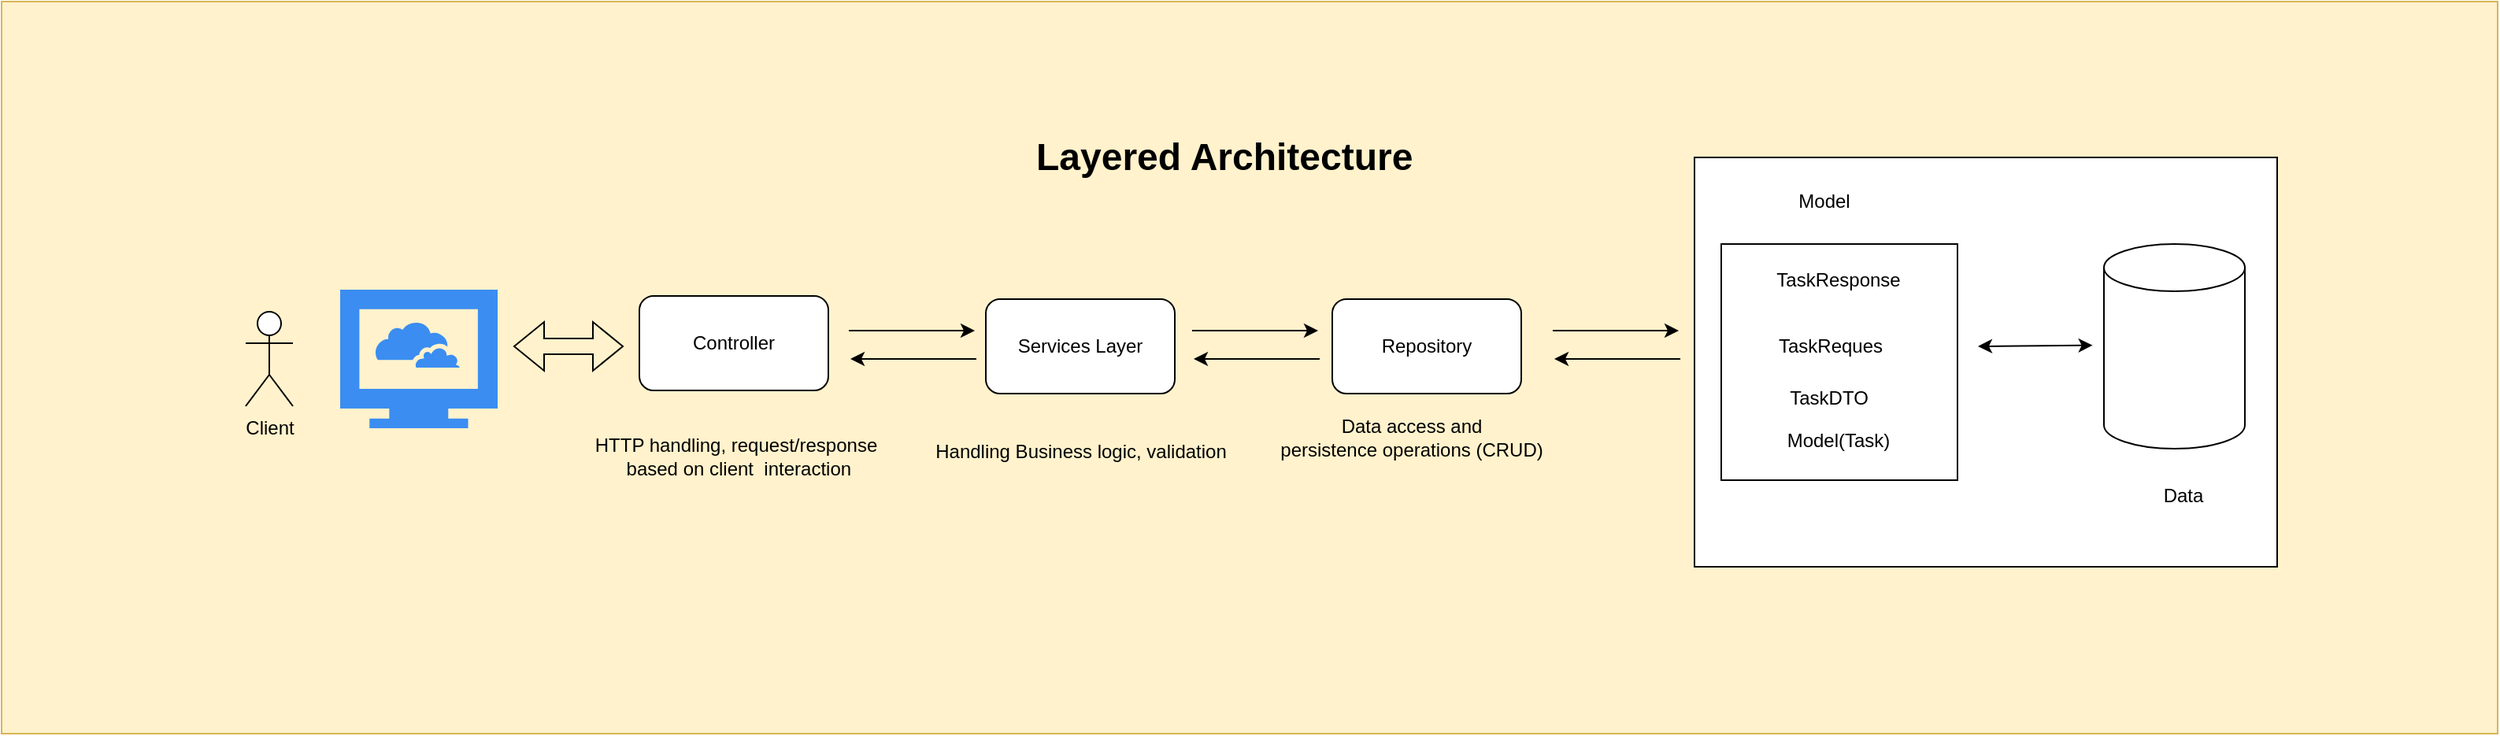 <mxfile version="27.0.6">
  <diagram name="Page-1" id="c9CXkg-E2NIcIehNP0WM">
    <mxGraphModel dx="2316" dy="1276" grid="1" gridSize="10" guides="1" tooltips="1" connect="1" arrows="1" fold="1" page="1" pageScale="1" pageWidth="1751" pageHeight="700" math="0" shadow="0">
      <root>
        <mxCell id="0" />
        <mxCell id="1" parent="0" />
        <mxCell id="vypfOGd2PMB8AFC3XnRP-30" value="" style="rounded=0;whiteSpace=wrap;html=1;fillColor=#fff2cc;strokeColor=#d6b656;" parent="1" vertex="1">
          <mxGeometry x="45" y="121" width="1585" height="465" as="geometry" />
        </mxCell>
        <mxCell id="vypfOGd2PMB8AFC3XnRP-21" value="" style="rounded=0;whiteSpace=wrap;html=1;" parent="1" vertex="1">
          <mxGeometry x="1120" y="220" width="370" height="260" as="geometry" />
        </mxCell>
        <mxCell id="vypfOGd2PMB8AFC3XnRP-8" value="" style="group;flipH=1;flipV=1;" parent="1" vertex="1" connectable="0">
          <mxGeometry x="1117" y="275" width="170" height="150" as="geometry" />
        </mxCell>
        <mxCell id="vypfOGd2PMB8AFC3XnRP-2" value="" style="whiteSpace=wrap;html=1;aspect=fixed;" parent="vypfOGd2PMB8AFC3XnRP-8" vertex="1">
          <mxGeometry x="20" width="150" height="150" as="geometry" />
        </mxCell>
        <mxCell id="vypfOGd2PMB8AFC3XnRP-4" value="Model(Task)" style="text;html=1;align=center;verticalAlign=middle;resizable=0;points=[];autosize=1;strokeColor=none;fillColor=none;" parent="vypfOGd2PMB8AFC3XnRP-8" vertex="1">
          <mxGeometry x="48.978" y="110" width="90" height="30" as="geometry" />
        </mxCell>
        <mxCell id="vypfOGd2PMB8AFC3XnRP-5" value="TaskDTO" style="text;html=1;align=center;verticalAlign=middle;resizable=0;points=[];autosize=1;strokeColor=none;fillColor=none;" parent="vypfOGd2PMB8AFC3XnRP-8" vertex="1">
          <mxGeometry x="52.819" y="82.5" width="70" height="30" as="geometry" />
        </mxCell>
        <mxCell id="vypfOGd2PMB8AFC3XnRP-6" value="TaskResponse&lt;div&gt;&lt;br&gt;&lt;/div&gt;" style="text;html=1;align=center;verticalAlign=middle;resizable=0;points=[];autosize=1;strokeColor=none;fillColor=none;" parent="vypfOGd2PMB8AFC3XnRP-8" vertex="1">
          <mxGeometry x="43.978" y="10" width="100" height="40" as="geometry" />
        </mxCell>
        <mxCell id="vypfOGd2PMB8AFC3XnRP-7" value="TaskReques" style="text;html=1;align=center;verticalAlign=middle;resizable=0;points=[];autosize=1;strokeColor=none;fillColor=none;" parent="vypfOGd2PMB8AFC3XnRP-8" vertex="1">
          <mxGeometry x="43.978" y="50" width="90" height="30" as="geometry" />
        </mxCell>
        <mxCell id="vypfOGd2PMB8AFC3XnRP-9" value="Repository" style="rounded=1;whiteSpace=wrap;html=1;" parent="1" vertex="1">
          <mxGeometry x="890" y="310" width="120" height="60" as="geometry" />
        </mxCell>
        <mxCell id="vypfOGd2PMB8AFC3XnRP-1" value="" style="shape=cylinder3;whiteSpace=wrap;html=1;boundedLbl=1;backgroundOutline=1;size=15;container=1;" parent="1" vertex="1">
          <mxGeometry x="1380" y="275" width="89.51" height="130" as="geometry" />
        </mxCell>
        <mxCell id="vypfOGd2PMB8AFC3XnRP-11" value="Data" style="text;html=1;align=center;verticalAlign=middle;resizable=0;points=[];autosize=1;strokeColor=none;fillColor=none;container=1;" parent="1" vertex="1">
          <mxGeometry x="1405" y="420" width="50" height="30" as="geometry" />
        </mxCell>
        <mxCell id="vypfOGd2PMB8AFC3XnRP-12" value="Controller" style="rounded=1;whiteSpace=wrap;html=1;" parent="1" vertex="1">
          <mxGeometry x="450" y="308" width="120" height="60" as="geometry" />
        </mxCell>
        <mxCell id="vypfOGd2PMB8AFC3XnRP-13" value="Services Layer" style="rounded=1;whiteSpace=wrap;html=1;" parent="1" vertex="1">
          <mxGeometry x="670" y="310" width="120" height="60" as="geometry" />
        </mxCell>
        <mxCell id="vypfOGd2PMB8AFC3XnRP-14" value="" style="endArrow=classic;html=1;rounded=0;" parent="1" edge="1">
          <mxGeometry width="50" height="50" relative="1" as="geometry">
            <mxPoint x="1030" y="330" as="sourcePoint" />
            <mxPoint x="1110" y="330" as="targetPoint" />
          </mxGeometry>
        </mxCell>
        <mxCell id="vypfOGd2PMB8AFC3XnRP-15" value="" style="endArrow=classic;html=1;rounded=0;" parent="1" edge="1">
          <mxGeometry width="50" height="50" relative="1" as="geometry">
            <mxPoint x="1111" y="348" as="sourcePoint" />
            <mxPoint x="1031" y="348" as="targetPoint" />
          </mxGeometry>
        </mxCell>
        <mxCell id="vypfOGd2PMB8AFC3XnRP-16" value="" style="endArrow=classic;html=1;rounded=0;" parent="1" edge="1">
          <mxGeometry width="50" height="50" relative="1" as="geometry">
            <mxPoint x="801" y="330" as="sourcePoint" />
            <mxPoint x="881" y="330" as="targetPoint" />
          </mxGeometry>
        </mxCell>
        <mxCell id="vypfOGd2PMB8AFC3XnRP-17" value="" style="endArrow=classic;html=1;rounded=0;" parent="1" edge="1">
          <mxGeometry width="50" height="50" relative="1" as="geometry">
            <mxPoint x="882" y="348" as="sourcePoint" />
            <mxPoint x="802" y="348" as="targetPoint" />
          </mxGeometry>
        </mxCell>
        <mxCell id="vypfOGd2PMB8AFC3XnRP-18" value="" style="endArrow=classic;html=1;rounded=0;" parent="1" edge="1">
          <mxGeometry width="50" height="50" relative="1" as="geometry">
            <mxPoint x="583" y="330" as="sourcePoint" />
            <mxPoint x="663" y="330" as="targetPoint" />
          </mxGeometry>
        </mxCell>
        <mxCell id="vypfOGd2PMB8AFC3XnRP-19" value="" style="endArrow=classic;html=1;rounded=0;" parent="1" edge="1">
          <mxGeometry width="50" height="50" relative="1" as="geometry">
            <mxPoint x="664" y="348" as="sourcePoint" />
            <mxPoint x="584" y="348" as="targetPoint" />
          </mxGeometry>
        </mxCell>
        <mxCell id="vypfOGd2PMB8AFC3XnRP-20" value="" style="endArrow=classic;startArrow=classic;html=1;rounded=0;entryX=-0.08;entryY=0.495;entryDx=0;entryDy=0;entryPerimeter=0;" parent="1" target="vypfOGd2PMB8AFC3XnRP-1" edge="1">
          <mxGeometry width="50" height="50" relative="1" as="geometry">
            <mxPoint x="1300" y="340" as="sourcePoint" />
            <mxPoint x="1180" y="350" as="targetPoint" />
          </mxGeometry>
        </mxCell>
        <mxCell id="vypfOGd2PMB8AFC3XnRP-22" value="" style="shape=flexArrow;endArrow=classic;startArrow=classic;html=1;rounded=0;" parent="1" edge="1">
          <mxGeometry width="100" height="100" relative="1" as="geometry">
            <mxPoint x="370" y="340" as="sourcePoint" />
            <mxPoint x="440" y="340" as="targetPoint" />
          </mxGeometry>
        </mxCell>
        <mxCell id="vypfOGd2PMB8AFC3XnRP-23" value="Client" style="shape=umlActor;verticalLabelPosition=bottom;verticalAlign=top;html=1;outlineConnect=0;" parent="1" vertex="1">
          <mxGeometry x="200" y="318" width="30" height="60" as="geometry" />
        </mxCell>
        <mxCell id="vypfOGd2PMB8AFC3XnRP-24" value="" style="sketch=0;html=1;aspect=fixed;strokeColor=none;shadow=0;fillColor=#3B8DF1;verticalAlign=top;labelPosition=center;verticalLabelPosition=bottom;shape=mxgraph.gcp2.cloud_computer" parent="1" vertex="1">
          <mxGeometry x="260" y="304" width="100" height="88" as="geometry" />
        </mxCell>
        <mxCell id="vypfOGd2PMB8AFC3XnRP-25" value="&lt;h1 style=&quot;margin-top: 0px;&quot;&gt;Layered Architecture&lt;/h1&gt;&lt;p&gt;&lt;br&gt;&lt;/p&gt;" style="text;html=1;whiteSpace=wrap;overflow=hidden;rounded=0;" parent="1" vertex="1">
          <mxGeometry x="700" y="199" width="260" height="50" as="geometry" />
        </mxCell>
        <mxCell id="vypfOGd2PMB8AFC3XnRP-26" value="HTTP handling,&amp;nbsp;&lt;span style=&quot;background-color: transparent; color: light-dark(rgb(0, 0, 0), rgb(255, 255, 255));&quot;&gt;request/response&lt;/span&gt;&lt;div&gt;&lt;span style=&quot;background-color: transparent; color: light-dark(rgb(0, 0, 0), rgb(255, 255, 255));&quot;&gt;&amp;nbsp;based on client&amp;nbsp; interaction&lt;/span&gt;&lt;/div&gt;" style="text;html=1;align=center;verticalAlign=middle;resizable=0;points=[];autosize=1;strokeColor=none;fillColor=none;" parent="1" vertex="1">
          <mxGeometry x="411" y="390" width="200" height="40" as="geometry" />
        </mxCell>
        <mxCell id="vypfOGd2PMB8AFC3XnRP-27" value="Handling Business logic, validation" style="text;html=1;align=center;verticalAlign=middle;resizable=0;points=[];autosize=1;strokeColor=none;fillColor=none;" parent="1" vertex="1">
          <mxGeometry x="625" y="392" width="210" height="30" as="geometry" />
        </mxCell>
        <mxCell id="vypfOGd2PMB8AFC3XnRP-28" value=" Data access and&lt;div&gt;persistence operations (CRUD)&lt;/div&gt;" style="text;html=1;align=center;verticalAlign=middle;resizable=0;points=[];autosize=1;strokeColor=none;fillColor=none;" parent="1" vertex="1">
          <mxGeometry x="845" y="378" width="190" height="40" as="geometry" />
        </mxCell>
        <mxCell id="vypfOGd2PMB8AFC3XnRP-29" value="Model" style="text;html=1;align=center;verticalAlign=middle;resizable=0;points=[];autosize=1;strokeColor=none;fillColor=none;" parent="1" vertex="1">
          <mxGeometry x="1172" y="233" width="60" height="30" as="geometry" />
        </mxCell>
      </root>
    </mxGraphModel>
  </diagram>
</mxfile>
